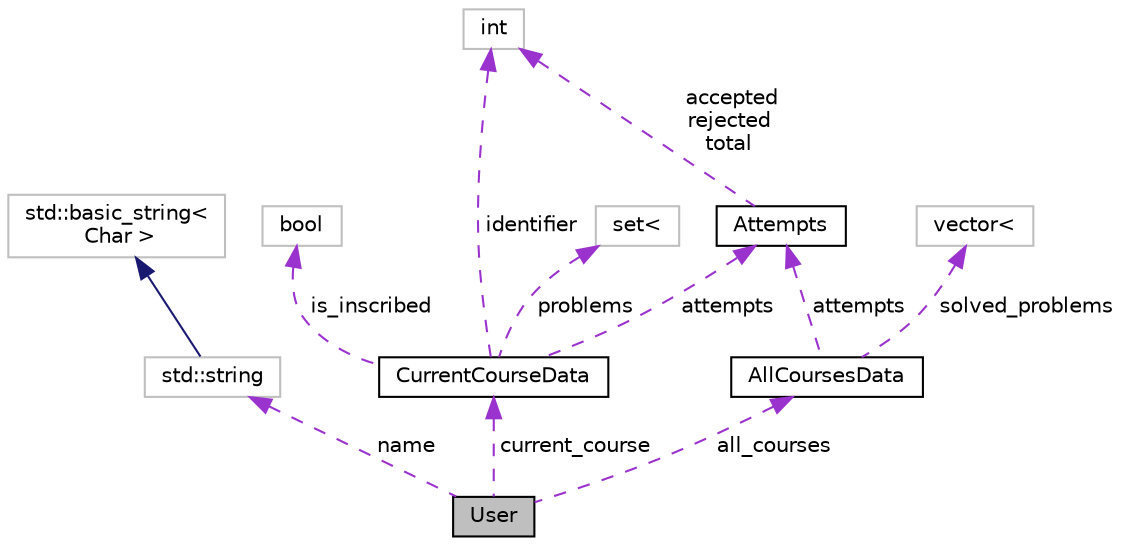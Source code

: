 digraph "User"
{
 // INTERACTIVE_SVG=YES
 // LATEX_PDF_SIZE
  edge [fontname="Helvetica",fontsize="10",labelfontname="Helvetica",labelfontsize="10"];
  node [fontname="Helvetica",fontsize="10",shape=record];
  Node1 [label="User",height=0.2,width=0.4,color="black", fillcolor="grey75", style="filled", fontcolor="black",tooltip="Holds data for a user: a username ('name') and a sequence of session identifiers ('sessions')"];
  Node2 -> Node1 [dir="back",color="darkorchid3",fontsize="10",style="dashed",label=" name" ,fontname="Helvetica"];
  Node2 [label="std::string",height=0.2,width=0.4,color="grey75", fillcolor="white", style="filled",tooltip=" "];
  Node3 -> Node2 [dir="back",color="midnightblue",fontsize="10",style="solid",fontname="Helvetica"];
  Node3 [label="std::basic_string\<\l Char \>",height=0.2,width=0.4,color="grey75", fillcolor="white", style="filled",tooltip=" "];
  Node4 -> Node1 [dir="back",color="darkorchid3",fontsize="10",style="dashed",label=" current_course" ,fontname="Helvetica"];
  Node4 [label="CurrentCourseData",height=0.2,width=0.4,color="black", fillcolor="white", style="filled",URL="$struct_current_course_data.html",tooltip=" "];
  Node5 -> Node4 [dir="back",color="darkorchid3",fontsize="10",style="dashed",label=" is_inscribed" ,fontname="Helvetica"];
  Node5 [label="bool",height=0.2,width=0.4,color="grey75", fillcolor="white", style="filled",tooltip=" "];
  Node6 -> Node4 [dir="back",color="darkorchid3",fontsize="10",style="dashed",label=" identifier" ,fontname="Helvetica"];
  Node6 [label="int",height=0.2,width=0.4,color="grey75", fillcolor="white", style="filled",tooltip=" "];
  Node7 -> Node4 [dir="back",color="darkorchid3",fontsize="10",style="dashed",label=" attempts" ,fontname="Helvetica"];
  Node7 [label="Attempts",height=0.2,width=0.4,color="black", fillcolor="white", style="filled",URL="$struct_attempts.html",tooltip="Holds attempts data."];
  Node6 -> Node7 [dir="back",color="darkorchid3",fontsize="10",style="dashed",label=" accepted\nrejected\ntotal" ,fontname="Helvetica"];
  Node8 -> Node4 [dir="back",color="darkorchid3",fontsize="10",style="dashed",label=" problems" ,fontname="Helvetica"];
  Node8 [label="set\<",height=0.2,width=0.4,color="grey75", fillcolor="white", style="filled",tooltip=" "];
  Node9 -> Node1 [dir="back",color="darkorchid3",fontsize="10",style="dashed",label=" all_courses" ,fontname="Helvetica"];
  Node9 [label="AllCoursesData",height=0.2,width=0.4,color="black", fillcolor="white", style="filled",URL="$struct_all_courses_data.html",tooltip=" "];
  Node7 -> Node9 [dir="back",color="darkorchid3",fontsize="10",style="dashed",label=" attempts" ,fontname="Helvetica"];
  Node10 -> Node9 [dir="back",color="darkorchid3",fontsize="10",style="dashed",label=" solved_problems" ,fontname="Helvetica"];
  Node10 [label="vector\<",height=0.2,width=0.4,color="grey75", fillcolor="white", style="filled",tooltip=" "];
}
